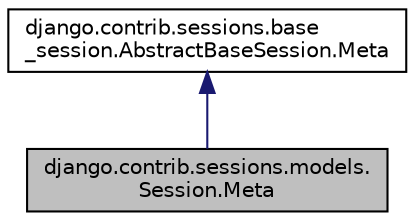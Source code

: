 digraph "django.contrib.sessions.models.Session.Meta"
{
 // LATEX_PDF_SIZE
  edge [fontname="Helvetica",fontsize="10",labelfontname="Helvetica",labelfontsize="10"];
  node [fontname="Helvetica",fontsize="10",shape=record];
  Node1 [label="django.contrib.sessions.models.\lSession.Meta",height=0.2,width=0.4,color="black", fillcolor="grey75", style="filled", fontcolor="black",tooltip=" "];
  Node2 -> Node1 [dir="back",color="midnightblue",fontsize="10",style="solid"];
  Node2 [label="django.contrib.sessions.base\l_session.AbstractBaseSession.Meta",height=0.2,width=0.4,color="black", fillcolor="white", style="filled",URL="$classdjango_1_1contrib_1_1sessions_1_1base__session_1_1_abstract_base_session_1_1_meta.html",tooltip=" "];
}
